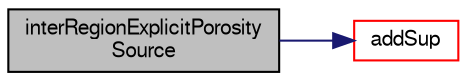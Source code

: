 digraph "interRegionExplicitPorositySource"
{
  bgcolor="transparent";
  edge [fontname="FreeSans",fontsize="10",labelfontname="FreeSans",labelfontsize="10"];
  node [fontname="FreeSans",fontsize="10",shape=record];
  rankdir="LR";
  Node0 [label="interRegionExplicitPorosity\lSource",height=0.2,width=0.4,color="black", fillcolor="grey75", style="filled", fontcolor="black"];
  Node0 -> Node1 [color="midnightblue",fontsize="10",style="solid",fontname="FreeSans"];
  Node1 [label="addSup",height=0.2,width=0.4,color="red",URL="$a23534.html#a921ab0aacd899760d7f4a2ec0b0241bd",tooltip="Vector. "];
}
